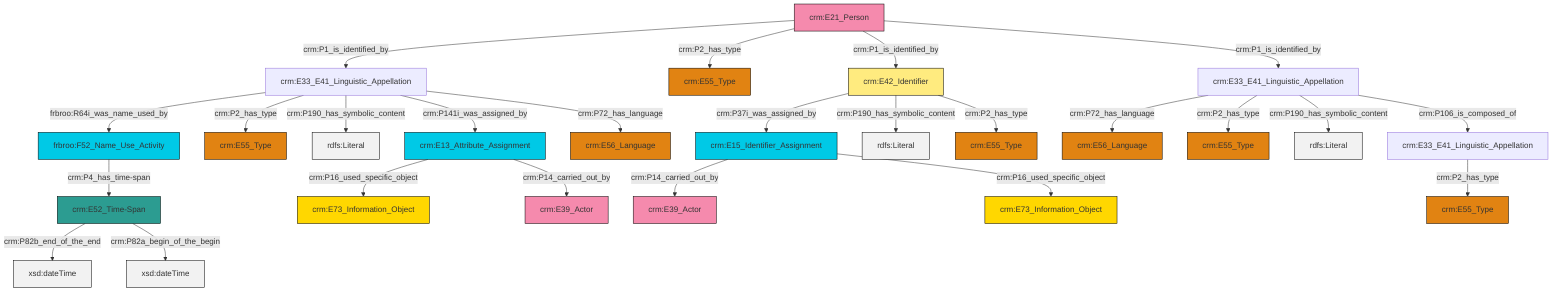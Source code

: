 graph TD
classDef Literal fill:#f2f2f2,stroke:#000000;
classDef CRM_Entity fill:#FFFFFF,stroke:#000000;
classDef Temporal_Entity fill:#00C9E6, stroke:#000000;
classDef Type fill:#E18312, stroke:#000000;
classDef Time-Span fill:#2C9C91, stroke:#000000;
classDef Appellation fill:#FFEB7F, stroke:#000000;
classDef Place fill:#008836, stroke:#000000;
classDef Persistent_Item fill:#B266B2, stroke:#000000;
classDef Conceptual_Object fill:#FFD700, stroke:#000000;
classDef Physical_Thing fill:#D2B48C, stroke:#000000;
classDef Actor fill:#f58aad, stroke:#000000;
classDef PC_Classes fill:#4ce600, stroke:#000000;
classDef Multi fill:#cccccc,stroke:#000000;

0["crm:E33_E41_Linguistic_Appellation"]:::Default -->|crm:P72_has_language| 1["crm:E56_Language"]:::Type
13["crm:E33_E41_Linguistic_Appellation"]:::Default -->|frbroo:R64i_was_name_used_by| 14["frbroo:F52_Name_Use_Activity"]:::Temporal_Entity
15["crm:E42_Identifier"]:::Appellation -->|crm:P37i_was_assigned_by| 16["crm:E15_Identifier_Assignment"]:::Temporal_Entity
13["crm:E33_E41_Linguistic_Appellation"]:::Default -->|crm:P2_has_type| 19["crm:E55_Type"]:::Type
11["crm:E33_E41_Linguistic_Appellation"]:::Default -->|crm:P2_has_type| 21["crm:E55_Type"]:::Type
0["crm:E33_E41_Linguistic_Appellation"]:::Default -->|crm:P2_has_type| 22["crm:E55_Type"]:::Type
7["crm:E21_Person"]:::Actor -->|crm:P1_is_identified_by| 13["crm:E33_E41_Linguistic_Appellation"]:::Default
26["crm:E52_Time-Span"]:::Time-Span -->|crm:P82b_end_of_the_end| 27[xsd:dateTime]:::Literal
16["crm:E15_Identifier_Assignment"]:::Temporal_Entity -->|crm:P14_carried_out_by| 28["crm:E39_Actor"]:::Actor
7["crm:E21_Person"]:::Actor -->|crm:P2_has_type| 9["crm:E55_Type"]:::Type
13["crm:E33_E41_Linguistic_Appellation"]:::Default -->|crm:P190_has_symbolic_content| 31[rdfs:Literal]:::Literal
16["crm:E15_Identifier_Assignment"]:::Temporal_Entity -->|crm:P16_used_specific_object| 34["crm:E73_Information_Object"]:::Conceptual_Object
4["crm:E13_Attribute_Assignment"]:::Temporal_Entity -->|crm:P16_used_specific_object| 32["crm:E73_Information_Object"]:::Conceptual_Object
15["crm:E42_Identifier"]:::Appellation -->|crm:P190_has_symbolic_content| 35[rdfs:Literal]:::Literal
14["frbroo:F52_Name_Use_Activity"]:::Temporal_Entity -->|crm:P4_has_time-span| 26["crm:E52_Time-Span"]:::Time-Span
4["crm:E13_Attribute_Assignment"]:::Temporal_Entity -->|crm:P14_carried_out_by| 37["crm:E39_Actor"]:::Actor
7["crm:E21_Person"]:::Actor -->|crm:P1_is_identified_by| 15["crm:E42_Identifier"]:::Appellation
7["crm:E21_Person"]:::Actor -->|crm:P1_is_identified_by| 0["crm:E33_E41_Linguistic_Appellation"]:::Default
13["crm:E33_E41_Linguistic_Appellation"]:::Default -->|crm:P141i_was_assigned_by| 4["crm:E13_Attribute_Assignment"]:::Temporal_Entity
0["crm:E33_E41_Linguistic_Appellation"]:::Default -->|crm:P190_has_symbolic_content| 41[rdfs:Literal]:::Literal
15["crm:E42_Identifier"]:::Appellation -->|crm:P2_has_type| 17["crm:E55_Type"]:::Type
0["crm:E33_E41_Linguistic_Appellation"]:::Default -->|crm:P106_is_composed_of| 11["crm:E33_E41_Linguistic_Appellation"]:::Default
26["crm:E52_Time-Span"]:::Time-Span -->|crm:P82a_begin_of_the_begin| 46[xsd:dateTime]:::Literal
13["crm:E33_E41_Linguistic_Appellation"]:::Default -->|crm:P72_has_language| 2["crm:E56_Language"]:::Type